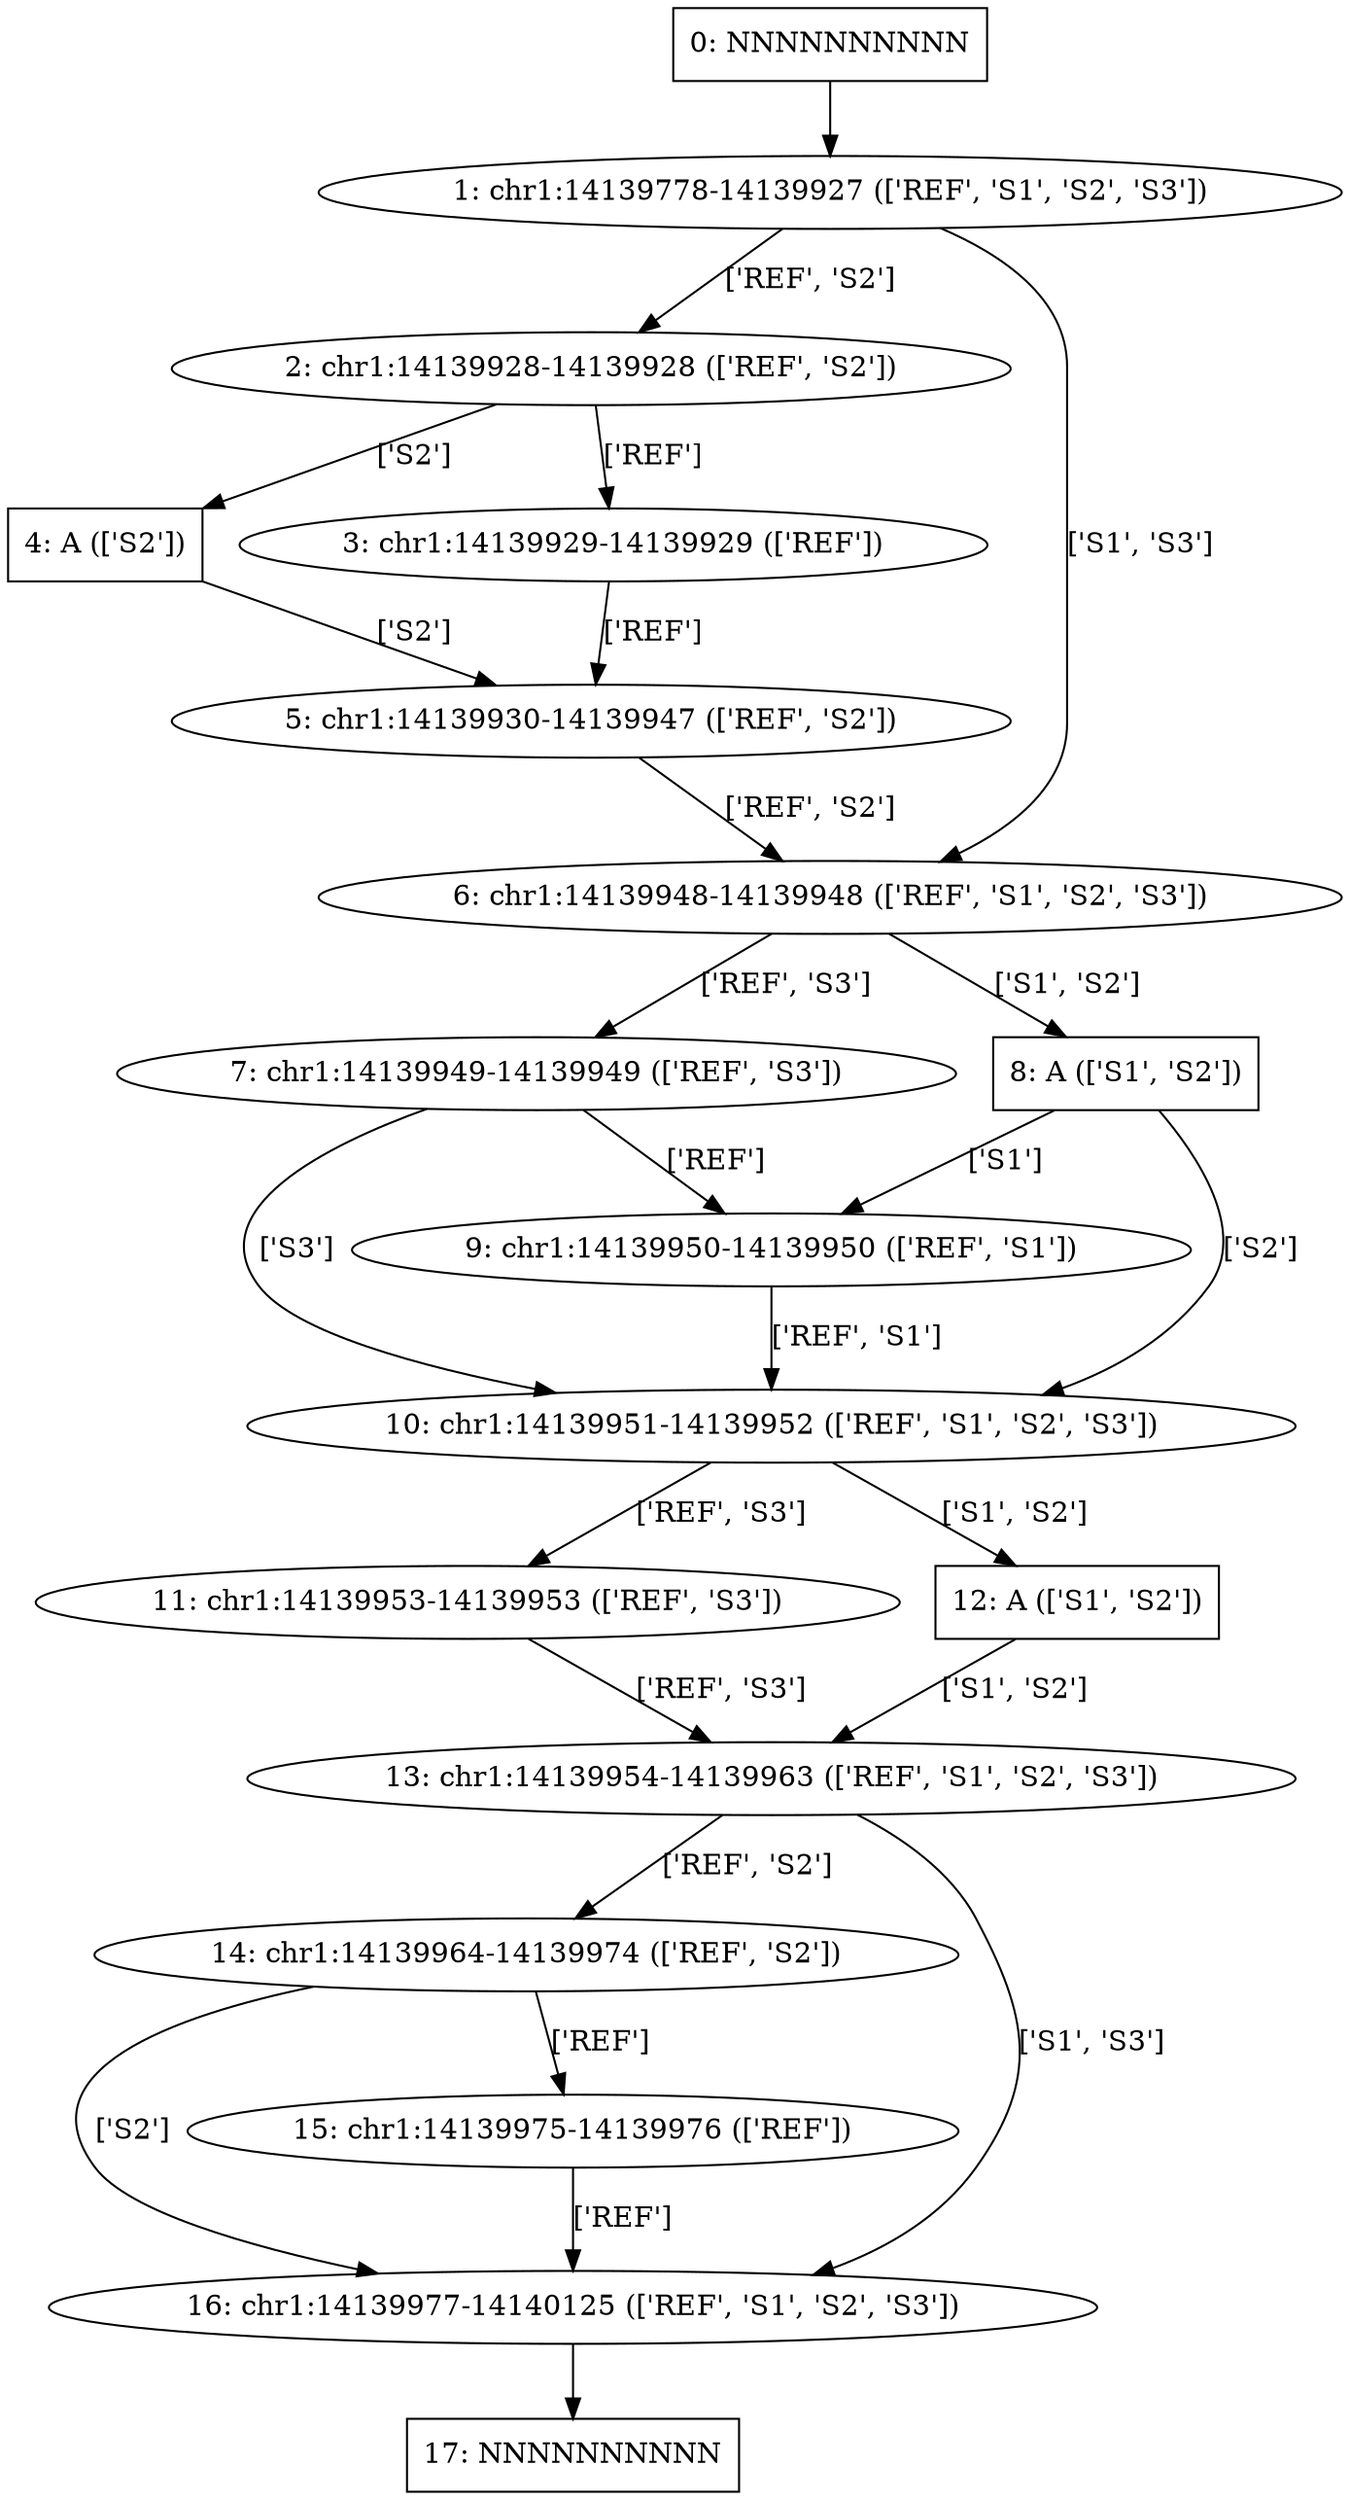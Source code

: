 digraph paragraph_export {
node_0 [label="0: NNNNNNNNNN" shape=box];
node_1 [label="1: chr1:14139778-14139927 (['REF', 'S1', 'S2', 'S3'])" shape=ellipse];
node_2 [label="2: chr1:14139928-14139928 (['REF', 'S2'])" shape=ellipse];
node_3 [label="3: chr1:14139929-14139929 (['REF'])" shape=ellipse];
node_4 [label="4: A (['S2'])" shape=box];
node_5 [label="5: chr1:14139930-14139947 (['REF', 'S2'])" shape=ellipse];
node_6 [label="6: chr1:14139948-14139948 (['REF', 'S1', 'S2', 'S3'])" shape=ellipse];
node_7 [label="7: chr1:14139949-14139949 (['REF', 'S3'])" shape=ellipse];
node_8 [label="8: A (['S1', 'S2'])" shape=box];
node_9 [label="9: chr1:14139950-14139950 (['REF', 'S1'])" shape=ellipse];
node_10 [label="10: chr1:14139951-14139952 (['REF', 'S1', 'S2', 'S3'])" shape=ellipse];
node_11 [label="11: chr1:14139953-14139953 (['REF', 'S3'])" shape=ellipse];
node_12 [label="12: A (['S1', 'S2'])" shape=box];
node_13 [label="13: chr1:14139954-14139963 (['REF', 'S1', 'S2', 'S3'])" shape=ellipse];
node_14 [label="14: chr1:14139964-14139974 (['REF', 'S2'])" shape=ellipse];
node_15 [label="15: chr1:14139975-14139976 (['REF'])" shape=ellipse];
node_16 [label="16: chr1:14139977-14140125 (['REF', 'S1', 'S2', 'S3'])" shape=ellipse];
node_17 [label="17: NNNNNNNNNN" shape=box];
node_4 -> node_5  [label="['S2']"];
node_8 -> node_9  [label="['S1']"];
node_8 -> node_10  [label="['S2']"];
node_12 -> node_13  [label="['S1', 'S2']"];
node_1 -> node_2  [label="['REF', 'S2']"];
node_1 -> node_6  [label="['S1', 'S3']"];
node_13 -> node_14  [label="['REF', 'S2']"];
node_13 -> node_16  [label="['S1', 'S3']"];
node_14 -> node_15  [label="['REF']"];
node_14 -> node_16  [label="['S2']"];
node_15 -> node_16  [label="['REF']"];
node_16 -> node_17  [label=""];
node_2 -> node_4  [label="['S2']"];
node_2 -> node_3  [label="['REF']"];
node_3 -> node_5  [label="['REF']"];
node_5 -> node_6  [label="['REF', 'S2']"];
node_6 -> node_8  [label="['S1', 'S2']"];
node_6 -> node_7  [label="['REF', 'S3']"];
node_7 -> node_9  [label="['REF']"];
node_7 -> node_10  [label="['S3']"];
node_9 -> node_10  [label="['REF', 'S1']"];
node_10 -> node_12  [label="['S1', 'S2']"];
node_10 -> node_11  [label="['REF', 'S3']"];
node_11 -> node_13  [label="['REF', 'S3']"];
node_0 -> node_1  [label=""];
}

